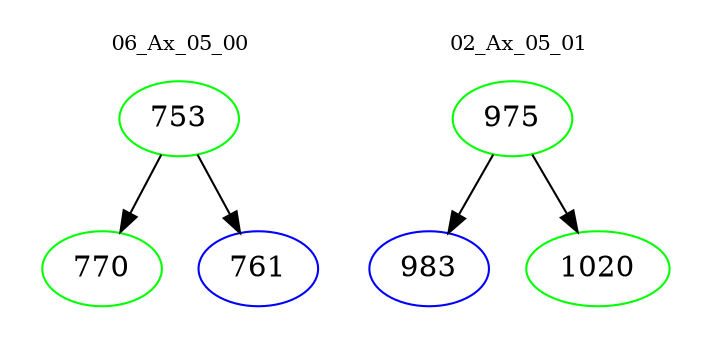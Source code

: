 digraph{
subgraph cluster_0 {
color = white
label = "06_Ax_05_00";
fontsize=10;
T0_753 [label="753", color="green"]
T0_753 -> T0_770 [color="black"]
T0_770 [label="770", color="green"]
T0_753 -> T0_761 [color="black"]
T0_761 [label="761", color="blue"]
}
subgraph cluster_1 {
color = white
label = "02_Ax_05_01";
fontsize=10;
T1_975 [label="975", color="green"]
T1_975 -> T1_983 [color="black"]
T1_983 [label="983", color="blue"]
T1_975 -> T1_1020 [color="black"]
T1_1020 [label="1020", color="green"]
}
}
